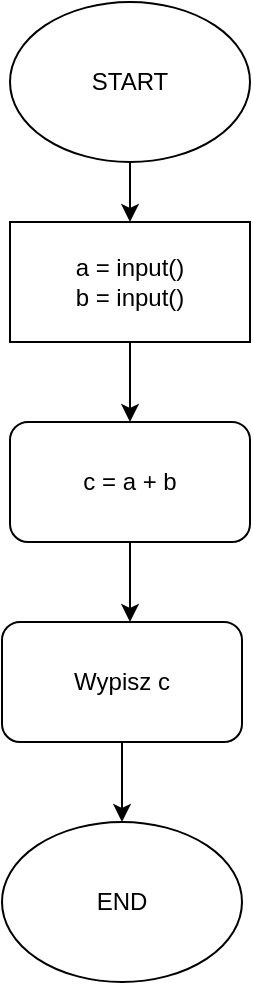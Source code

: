 <mxfile version="20.8.23" type="github">
  <diagram name="Strona-1" id="COfjvKXO38KRJK8fGtBQ">
    <mxGraphModel dx="1434" dy="796" grid="1" gridSize="10" guides="1" tooltips="1" connect="1" arrows="1" fold="1" page="1" pageScale="1" pageWidth="827" pageHeight="1169" math="0" shadow="0">
      <root>
        <mxCell id="0" />
        <mxCell id="1" parent="0" />
        <mxCell id="G7VU7jBCncdc8DNYSWKC-1" value="START&lt;br&gt;" style="ellipse;whiteSpace=wrap;html=1;" vertex="1" parent="1">
          <mxGeometry x="354" y="40" width="120" height="80" as="geometry" />
        </mxCell>
        <mxCell id="G7VU7jBCncdc8DNYSWKC-2" value="a = input()&lt;br&gt;b = input()" style="rounded=0;whiteSpace=wrap;html=1;" vertex="1" parent="1">
          <mxGeometry x="354" y="150" width="120" height="60" as="geometry" />
        </mxCell>
        <mxCell id="G7VU7jBCncdc8DNYSWKC-3" value="" style="endArrow=classic;html=1;rounded=0;exitX=0.5;exitY=1;exitDx=0;exitDy=0;entryX=0.5;entryY=0;entryDx=0;entryDy=0;" edge="1" parent="1" source="G7VU7jBCncdc8DNYSWKC-1" target="G7VU7jBCncdc8DNYSWKC-2">
          <mxGeometry width="50" height="50" relative="1" as="geometry">
            <mxPoint x="390" y="420" as="sourcePoint" />
            <mxPoint x="440" y="370" as="targetPoint" />
          </mxGeometry>
        </mxCell>
        <mxCell id="G7VU7jBCncdc8DNYSWKC-4" value="c = a + b" style="rounded=1;whiteSpace=wrap;html=1;" vertex="1" parent="1">
          <mxGeometry x="354" y="250" width="120" height="60" as="geometry" />
        </mxCell>
        <mxCell id="G7VU7jBCncdc8DNYSWKC-5" value="Wypisz c" style="rounded=1;whiteSpace=wrap;html=1;" vertex="1" parent="1">
          <mxGeometry x="350" y="350" width="120" height="60" as="geometry" />
        </mxCell>
        <mxCell id="G7VU7jBCncdc8DNYSWKC-6" value="END" style="ellipse;whiteSpace=wrap;html=1;" vertex="1" parent="1">
          <mxGeometry x="350" y="450" width="120" height="80" as="geometry" />
        </mxCell>
        <mxCell id="G7VU7jBCncdc8DNYSWKC-7" value="" style="endArrow=classic;html=1;rounded=0;" edge="1" parent="1" source="G7VU7jBCncdc8DNYSWKC-2">
          <mxGeometry width="50" height="50" relative="1" as="geometry">
            <mxPoint x="414" y="260" as="sourcePoint" />
            <mxPoint x="414" y="250" as="targetPoint" />
          </mxGeometry>
        </mxCell>
        <mxCell id="G7VU7jBCncdc8DNYSWKC-8" value="" style="endArrow=classic;html=1;rounded=0;" edge="1" parent="1" source="G7VU7jBCncdc8DNYSWKC-4">
          <mxGeometry width="50" height="50" relative="1" as="geometry">
            <mxPoint x="414" y="360" as="sourcePoint" />
            <mxPoint x="414" y="350" as="targetPoint" />
          </mxGeometry>
        </mxCell>
        <mxCell id="G7VU7jBCncdc8DNYSWKC-9" value="" style="endArrow=classic;html=1;rounded=0;exitX=0.5;exitY=1;exitDx=0;exitDy=0;entryX=0.5;entryY=0;entryDx=0;entryDy=0;" edge="1" parent="1" source="G7VU7jBCncdc8DNYSWKC-5" target="G7VU7jBCncdc8DNYSWKC-6">
          <mxGeometry width="50" height="50" relative="1" as="geometry">
            <mxPoint x="414" y="429.289" as="sourcePoint" />
            <mxPoint x="310" y="450" as="targetPoint" />
          </mxGeometry>
        </mxCell>
      </root>
    </mxGraphModel>
  </diagram>
</mxfile>
